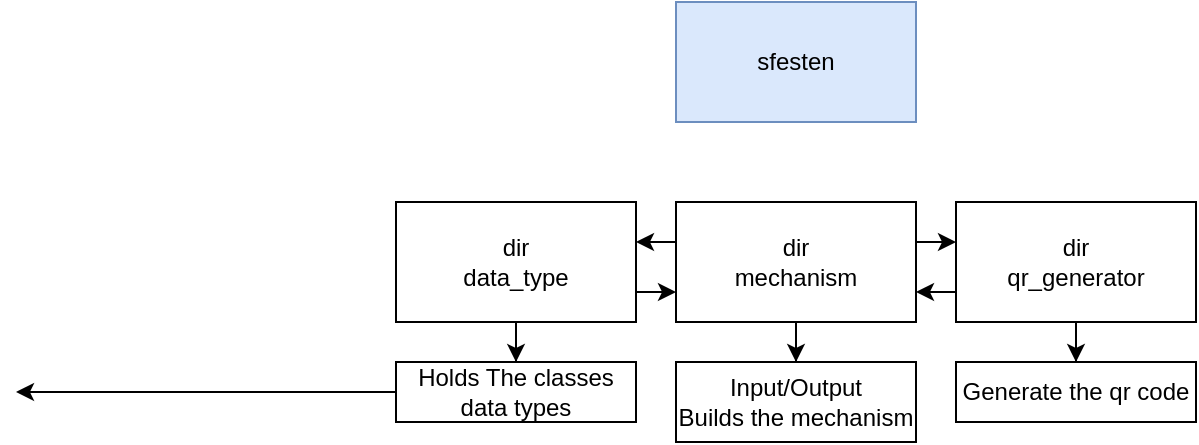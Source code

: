 <mxfile version="17.4.6" type="github"><diagram id="CWCnjIURfsmGZbseFLYr" name="Page-1"><mxGraphModel dx="1467" dy="365" grid="1" gridSize="10" guides="1" tooltips="1" connect="1" arrows="1" fold="1" page="1" pageScale="1" pageWidth="850" pageHeight="1100" math="0" shadow="0"><root><mxCell id="0"/><mxCell id="1" parent="0"/><mxCell id="jH8EIa96JGf7REQoZhj5-1" value="sfesten" style="rounded=0;whiteSpace=wrap;html=1;fillColor=#dae8fc;strokeColor=#6c8ebf;" vertex="1" parent="1"><mxGeometry x="280" y="40" width="120" height="60" as="geometry"/></mxCell><mxCell id="jH8EIa96JGf7REQoZhj5-9" style="edgeStyle=orthogonalEdgeStyle;rounded=0;orthogonalLoop=1;jettySize=auto;html=1;exitX=1;exitY=0.75;exitDx=0;exitDy=0;entryX=0;entryY=0.75;entryDx=0;entryDy=0;" edge="1" parent="1" source="jH8EIa96JGf7REQoZhj5-3" target="jH8EIa96JGf7REQoZhj5-4"><mxGeometry relative="1" as="geometry"/></mxCell><mxCell id="jH8EIa96JGf7REQoZhj5-12" style="edgeStyle=orthogonalEdgeStyle;rounded=0;orthogonalLoop=1;jettySize=auto;html=1;entryX=0.5;entryY=0;entryDx=0;entryDy=0;" edge="1" parent="1" source="jH8EIa96JGf7REQoZhj5-3" target="jH8EIa96JGf7REQoZhj5-11"><mxGeometry relative="1" as="geometry"/></mxCell><mxCell id="jH8EIa96JGf7REQoZhj5-3" value="dir&lt;br&gt;data_type" style="rounded=0;whiteSpace=wrap;html=1;" vertex="1" parent="1"><mxGeometry x="140" y="140" width="120" height="60" as="geometry"/></mxCell><mxCell id="jH8EIa96JGf7REQoZhj5-6" value="" style="edgeStyle=orthogonalEdgeStyle;rounded=0;orthogonalLoop=1;jettySize=auto;html=1;" edge="1" parent="1" source="jH8EIa96JGf7REQoZhj5-4" target="jH8EIa96JGf7REQoZhj5-3"><mxGeometry relative="1" as="geometry"><Array as="points"><mxPoint x="270" y="160"/><mxPoint x="270" y="160"/></Array></mxGeometry></mxCell><mxCell id="jH8EIa96JGf7REQoZhj5-7" value="" style="edgeStyle=orthogonalEdgeStyle;rounded=0;orthogonalLoop=1;jettySize=auto;html=1;" edge="1" parent="1" source="jH8EIa96JGf7REQoZhj5-4" target="jH8EIa96JGf7REQoZhj5-5"><mxGeometry relative="1" as="geometry"><Array as="points"><mxPoint x="410" y="160"/><mxPoint x="410" y="160"/></Array></mxGeometry></mxCell><mxCell id="jH8EIa96JGf7REQoZhj5-16" value="" style="edgeStyle=orthogonalEdgeStyle;rounded=0;orthogonalLoop=1;jettySize=auto;html=1;" edge="1" parent="1" source="jH8EIa96JGf7REQoZhj5-4" target="jH8EIa96JGf7REQoZhj5-15"><mxGeometry relative="1" as="geometry"/></mxCell><mxCell id="jH8EIa96JGf7REQoZhj5-4" value="dir&lt;br&gt;mechanism" style="rounded=0;whiteSpace=wrap;html=1;" vertex="1" parent="1"><mxGeometry x="280" y="140" width="120" height="60" as="geometry"/></mxCell><mxCell id="jH8EIa96JGf7REQoZhj5-8" style="edgeStyle=orthogonalEdgeStyle;rounded=0;orthogonalLoop=1;jettySize=auto;html=1;exitX=0;exitY=0.75;exitDx=0;exitDy=0;entryX=1;entryY=0.75;entryDx=0;entryDy=0;" edge="1" parent="1" source="jH8EIa96JGf7REQoZhj5-5" target="jH8EIa96JGf7REQoZhj5-4"><mxGeometry relative="1" as="geometry"/></mxCell><mxCell id="jH8EIa96JGf7REQoZhj5-14" value="" style="edgeStyle=orthogonalEdgeStyle;rounded=0;orthogonalLoop=1;jettySize=auto;html=1;" edge="1" parent="1" source="jH8EIa96JGf7REQoZhj5-5" target="jH8EIa96JGf7REQoZhj5-13"><mxGeometry relative="1" as="geometry"/></mxCell><mxCell id="jH8EIa96JGf7REQoZhj5-5" value="dir&lt;br&gt;qr_generator" style="rounded=0;whiteSpace=wrap;html=1;" vertex="1" parent="1"><mxGeometry x="420" y="140" width="120" height="60" as="geometry"/></mxCell><mxCell id="jH8EIa96JGf7REQoZhj5-17" style="edgeStyle=orthogonalEdgeStyle;rounded=0;orthogonalLoop=1;jettySize=auto;html=1;exitX=0;exitY=0.5;exitDx=0;exitDy=0;" edge="1" parent="1" source="jH8EIa96JGf7REQoZhj5-11"><mxGeometry relative="1" as="geometry"><mxPoint x="-50" y="235" as="targetPoint"/></mxGeometry></mxCell><mxCell id="jH8EIa96JGf7REQoZhj5-11" value="Holds The classes&lt;br&gt;data types" style="rounded=0;whiteSpace=wrap;html=1;" vertex="1" parent="1"><mxGeometry x="140" y="220" width="120" height="30" as="geometry"/></mxCell><mxCell id="jH8EIa96JGf7REQoZhj5-13" value="Generate the qr code" style="rounded=0;whiteSpace=wrap;html=1;" vertex="1" parent="1"><mxGeometry x="420" y="220" width="120" height="30" as="geometry"/></mxCell><mxCell id="jH8EIa96JGf7REQoZhj5-15" value="Input/Output&lt;br&gt;Builds the mechanism" style="rounded=0;whiteSpace=wrap;html=1;" vertex="1" parent="1"><mxGeometry x="280" y="220" width="120" height="40" as="geometry"/></mxCell></root></mxGraphModel></diagram></mxfile>